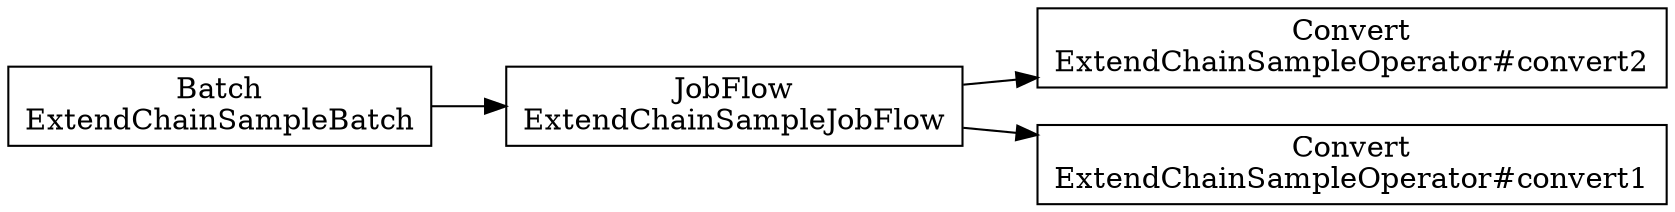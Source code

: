 digraph {
    rankdir = LR;
    "e75bed49-340d-417d-9d2f-064a5a05f96b" [shape=box, label="Batch\nExtendChainSampleBatch"];
    "bb0aafe6-0dfc-40ee-a8d6-b66290505eb8" [shape=box, label="JobFlow\nExtendChainSampleJobFlow"];
    "65db9e4b-b5a1-4391-9171-bdc2553393d0" [shape=box, label="Convert\nExtendChainSampleOperator#convert2"];
    "bb0aafe6-0dfc-40ee-a8d6-b66290505eb8" -> "65db9e4b-b5a1-4391-9171-bdc2553393d0";
    "7fc332e0-102d-4f41-8381-214b251e3c99" [shape=box, label="Convert\nExtendChainSampleOperator#convert1"];
    "bb0aafe6-0dfc-40ee-a8d6-b66290505eb8" -> "7fc332e0-102d-4f41-8381-214b251e3c99";
    "e75bed49-340d-417d-9d2f-064a5a05f96b" -> "bb0aafe6-0dfc-40ee-a8d6-b66290505eb8";
}
